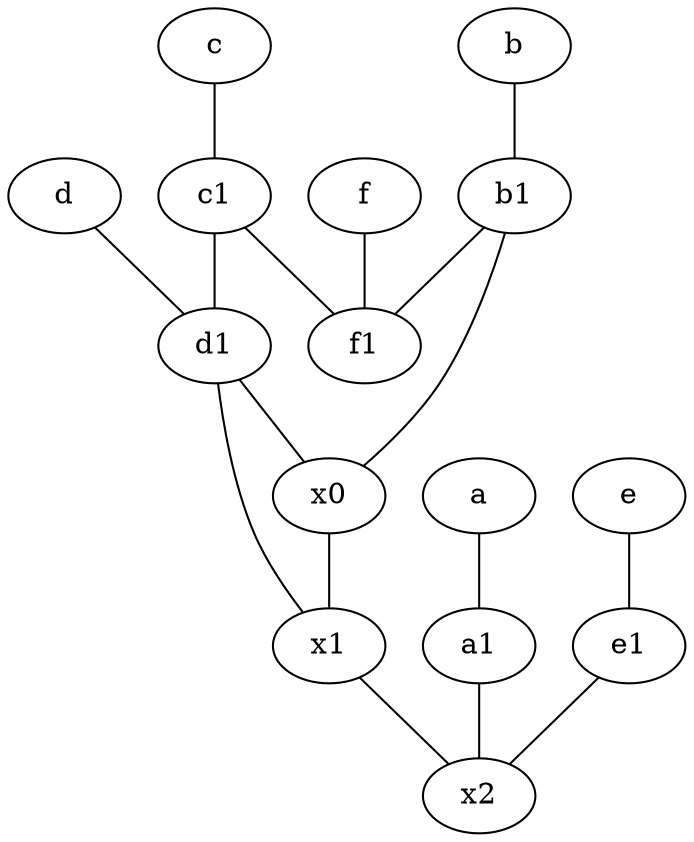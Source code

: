 graph {
	node [labelfontsize=50]
	c [labelfontsize=50 pos="4.5,2!"]
	c1 [labelfontsize=50 pos="4.5,3!"]
	b1 [labelfontsize=50 pos="9,4!"]
	d1 [labelfontsize=50 pos="3,5!"]
	f [labelfontsize=50 pos="3,9!"]
	e [labelfontsize=50 pos="7,9!"]
	a1 [labelfontsize=50 pos="8,3!"]
	f1 [labelfontsize=50 pos="3,8!"]
	d [labelfontsize=50 pos="2,5!"]
	a [labelfontsize=50 pos="8,2!"]
	x2 [labelfontsize=50]
	e1 [labelfontsize=50 pos="7,7!"]
	x1 [labelfontsize=50]
	x0 [labelfontsize=50]
	b [labelfontsize=50 pos="10,4!"]
	a -- a1
	d1 -- x1
	d -- d1
	b -- b1
	b1 -- f1
	f -- f1
	c -- c1
	c1 -- f1
	d1 -- x0
	e -- e1
	c1 -- d1
	b1 -- x0
	e1 -- x2
	a1 -- x2
	x1 -- x2
	x0 -- x1
}
